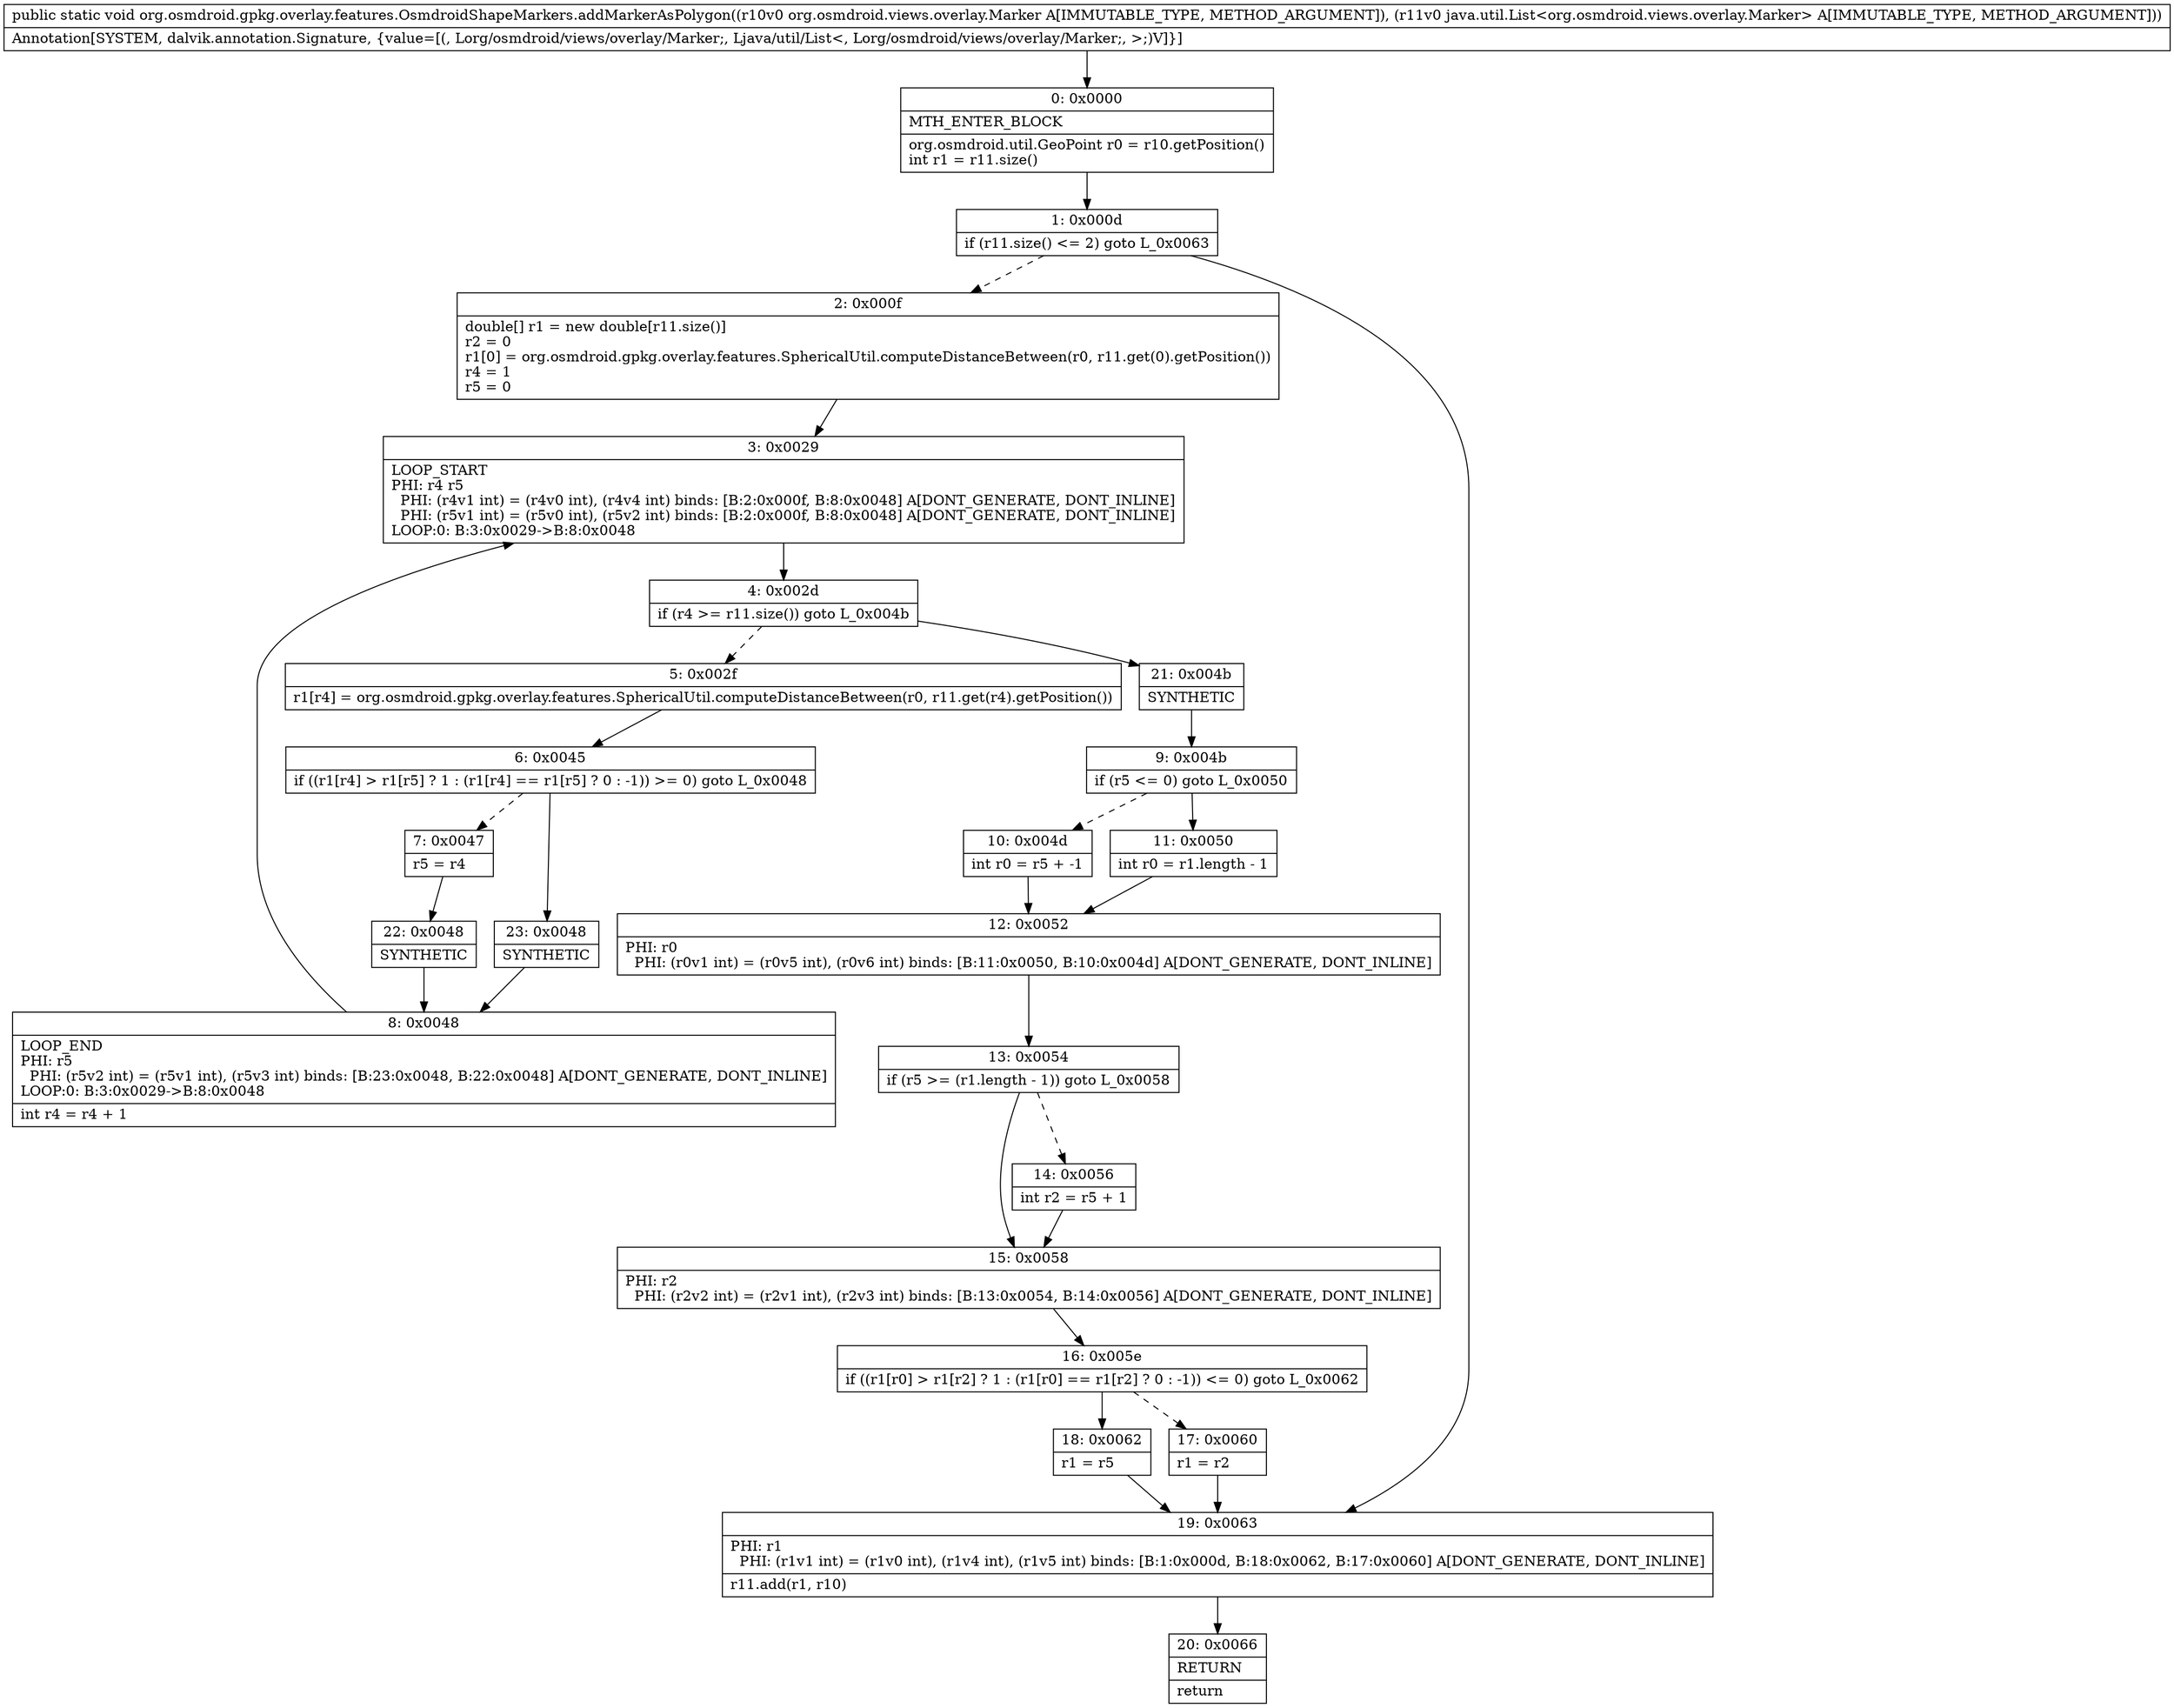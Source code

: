 digraph "CFG fororg.osmdroid.gpkg.overlay.features.OsmdroidShapeMarkers.addMarkerAsPolygon(Lorg\/osmdroid\/views\/overlay\/Marker;Ljava\/util\/List;)V" {
Node_0 [shape=record,label="{0\:\ 0x0000|MTH_ENTER_BLOCK\l|org.osmdroid.util.GeoPoint r0 = r10.getPosition()\lint r1 = r11.size()\l}"];
Node_1 [shape=record,label="{1\:\ 0x000d|if (r11.size() \<= 2) goto L_0x0063\l}"];
Node_2 [shape=record,label="{2\:\ 0x000f|double[] r1 = new double[r11.size()]\lr2 = 0\lr1[0] = org.osmdroid.gpkg.overlay.features.SphericalUtil.computeDistanceBetween(r0, r11.get(0).getPosition())\lr4 = 1\lr5 = 0\l}"];
Node_3 [shape=record,label="{3\:\ 0x0029|LOOP_START\lPHI: r4 r5 \l  PHI: (r4v1 int) = (r4v0 int), (r4v4 int) binds: [B:2:0x000f, B:8:0x0048] A[DONT_GENERATE, DONT_INLINE]\l  PHI: (r5v1 int) = (r5v0 int), (r5v2 int) binds: [B:2:0x000f, B:8:0x0048] A[DONT_GENERATE, DONT_INLINE]\lLOOP:0: B:3:0x0029\-\>B:8:0x0048\l}"];
Node_4 [shape=record,label="{4\:\ 0x002d|if (r4 \>= r11.size()) goto L_0x004b\l}"];
Node_5 [shape=record,label="{5\:\ 0x002f|r1[r4] = org.osmdroid.gpkg.overlay.features.SphericalUtil.computeDistanceBetween(r0, r11.get(r4).getPosition())\l}"];
Node_6 [shape=record,label="{6\:\ 0x0045|if ((r1[r4] \> r1[r5] ? 1 : (r1[r4] == r1[r5] ? 0 : \-1)) \>= 0) goto L_0x0048\l}"];
Node_7 [shape=record,label="{7\:\ 0x0047|r5 = r4\l}"];
Node_8 [shape=record,label="{8\:\ 0x0048|LOOP_END\lPHI: r5 \l  PHI: (r5v2 int) = (r5v1 int), (r5v3 int) binds: [B:23:0x0048, B:22:0x0048] A[DONT_GENERATE, DONT_INLINE]\lLOOP:0: B:3:0x0029\-\>B:8:0x0048\l|int r4 = r4 + 1\l}"];
Node_9 [shape=record,label="{9\:\ 0x004b|if (r5 \<= 0) goto L_0x0050\l}"];
Node_10 [shape=record,label="{10\:\ 0x004d|int r0 = r5 + \-1\l}"];
Node_11 [shape=record,label="{11\:\ 0x0050|int r0 = r1.length \- 1\l}"];
Node_12 [shape=record,label="{12\:\ 0x0052|PHI: r0 \l  PHI: (r0v1 int) = (r0v5 int), (r0v6 int) binds: [B:11:0x0050, B:10:0x004d] A[DONT_GENERATE, DONT_INLINE]\l}"];
Node_13 [shape=record,label="{13\:\ 0x0054|if (r5 \>= (r1.length \- 1)) goto L_0x0058\l}"];
Node_14 [shape=record,label="{14\:\ 0x0056|int r2 = r5 + 1\l}"];
Node_15 [shape=record,label="{15\:\ 0x0058|PHI: r2 \l  PHI: (r2v2 int) = (r2v1 int), (r2v3 int) binds: [B:13:0x0054, B:14:0x0056] A[DONT_GENERATE, DONT_INLINE]\l}"];
Node_16 [shape=record,label="{16\:\ 0x005e|if ((r1[r0] \> r1[r2] ? 1 : (r1[r0] == r1[r2] ? 0 : \-1)) \<= 0) goto L_0x0062\l}"];
Node_17 [shape=record,label="{17\:\ 0x0060|r1 = r2\l}"];
Node_18 [shape=record,label="{18\:\ 0x0062|r1 = r5\l}"];
Node_19 [shape=record,label="{19\:\ 0x0063|PHI: r1 \l  PHI: (r1v1 int) = (r1v0 int), (r1v4 int), (r1v5 int) binds: [B:1:0x000d, B:18:0x0062, B:17:0x0060] A[DONT_GENERATE, DONT_INLINE]\l|r11.add(r1, r10)\l}"];
Node_20 [shape=record,label="{20\:\ 0x0066|RETURN\l|return\l}"];
Node_21 [shape=record,label="{21\:\ 0x004b|SYNTHETIC\l}"];
Node_22 [shape=record,label="{22\:\ 0x0048|SYNTHETIC\l}"];
Node_23 [shape=record,label="{23\:\ 0x0048|SYNTHETIC\l}"];
MethodNode[shape=record,label="{public static void org.osmdroid.gpkg.overlay.features.OsmdroidShapeMarkers.addMarkerAsPolygon((r10v0 org.osmdroid.views.overlay.Marker A[IMMUTABLE_TYPE, METHOD_ARGUMENT]), (r11v0 java.util.List\<org.osmdroid.views.overlay.Marker\> A[IMMUTABLE_TYPE, METHOD_ARGUMENT]))  | Annotation[SYSTEM, dalvik.annotation.Signature, \{value=[(, Lorg\/osmdroid\/views\/overlay\/Marker;, Ljava\/util\/List\<, Lorg\/osmdroid\/views\/overlay\/Marker;, \>;)V]\}]\l}"];
MethodNode -> Node_0;
Node_0 -> Node_1;
Node_1 -> Node_2[style=dashed];
Node_1 -> Node_19;
Node_2 -> Node_3;
Node_3 -> Node_4;
Node_4 -> Node_5[style=dashed];
Node_4 -> Node_21;
Node_5 -> Node_6;
Node_6 -> Node_7[style=dashed];
Node_6 -> Node_23;
Node_7 -> Node_22;
Node_8 -> Node_3;
Node_9 -> Node_10[style=dashed];
Node_9 -> Node_11;
Node_10 -> Node_12;
Node_11 -> Node_12;
Node_12 -> Node_13;
Node_13 -> Node_14[style=dashed];
Node_13 -> Node_15;
Node_14 -> Node_15;
Node_15 -> Node_16;
Node_16 -> Node_17[style=dashed];
Node_16 -> Node_18;
Node_17 -> Node_19;
Node_18 -> Node_19;
Node_19 -> Node_20;
Node_21 -> Node_9;
Node_22 -> Node_8;
Node_23 -> Node_8;
}

